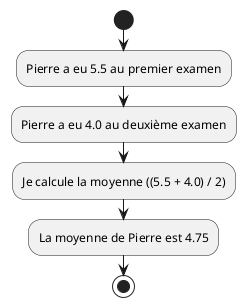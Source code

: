 @startuml
start
:Pierre a eu 5.5 au premier examen;
:Pierre a eu 4.0 au deuxième examen;
:Je calcule la moyenne ((5.5 + 4.0) / 2);
:La moyenne de Pierre est 4.75;
stop
@enduml
